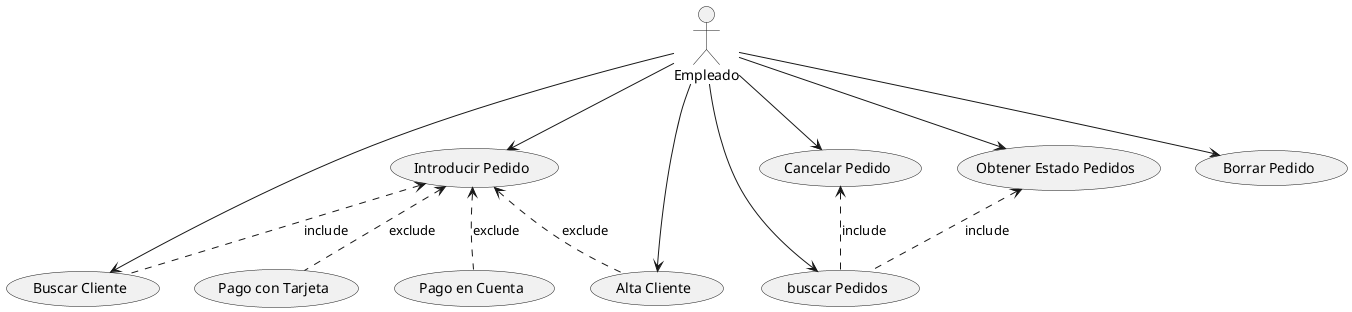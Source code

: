 @startuml
actor Empleado


  Empleado --> (Introducir Pedido)
  Empleado --> (Cancelar Pedido)
  Empleado --> (Borrar Pedido)
  Empleado --> (buscar Pedidos)
  Empleado --> (Obtener Estado Pedidos)
  Empleado --> (Alta Cliente)
  Empleado --> (Buscar Cliente)
(Introducir Pedido) <.. (Buscar Cliente) : include
(Introducir Pedido) <.. (Pago con Tarjeta) : exclude
(Introducir Pedido) <.. (Pago en Cuenta) : exclude
(Introducir Pedido) <.. (Alta Cliente) : exclude
(Obtener Estado Pedidos) <.. (buscar Pedidos) : include
(Cancelar Pedido) <.. (buscar Pedidos) : include


@enduml
